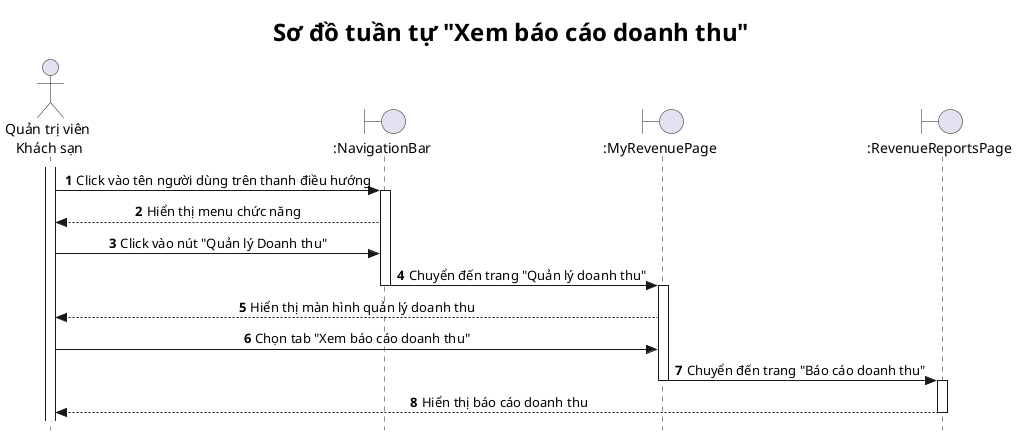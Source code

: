 @startuml

title <size: 24> Sơ đồ tuần tự "Xem báo cáo doanh thu" </size>

skinparam style strictuml
skinparam SequenceMessageAlignment center

autonumber

actor "Quản trị viên\n Khách sạn" as A
boundary ":NavigationBar" as NB  
boundary ":MyRevenuePage" as MRP 
boundary ":RevenueReportsPage" as RRP

activate A
A -> NB: Click vào tên người dùng trên thanh điều hướng
activate NB
NB --> A: Hiển thị menu chức năng
A -> NB: Click vào nút "Quản lý Doanh thu"
NB -> MRP: Chuyển đến trang "Quản lý doanh thu"
deactivate NB
activate MRP
MRP --> A: Hiển thị màn hình quản lý doanh thu
A -> MRP: Chọn tab "Xem báo cáo doanh thu"
MRP -> RRP: Chuyển đến trang "Báo cáo doanh thu"
deactivate MRP
activate RRP
RRP --> A: Hiển thị báo cáo doanh thu
deactivate RRP

@enduml